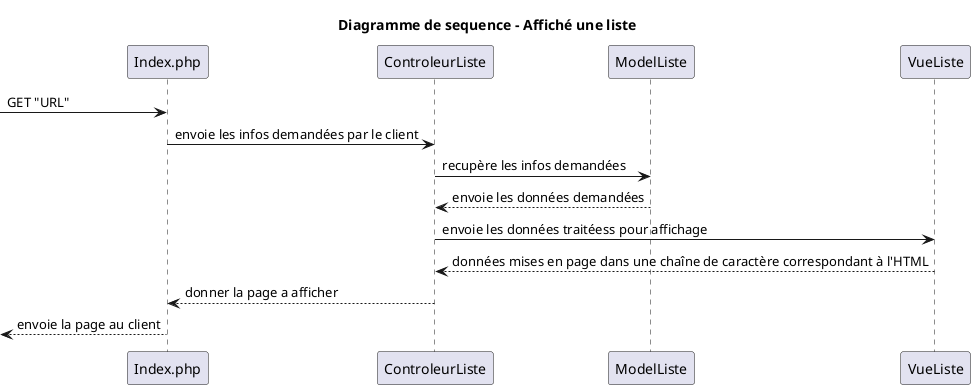 @startuml

title Diagramme de sequence - Affiché une liste

participant Index.php as index
participant ControleurListe as CListe
participant ModelListe as MListe
participant VueListe as VListe

-> index: GET "URL"
index -> CListe: envoie les infos demandées par le client
CListe -> MListe: recupère les infos demandées
CListe <-- MListe: envoie les données demandées
CListe -> VListe: envoie les données traitéess pour affichage
CListe <-- VListe: données mises en page dans une chaîne de caractère correspondant à l'HTML
index <-- CListe: donner la page a afficher
<-- index: envoie la page au client

@enduml